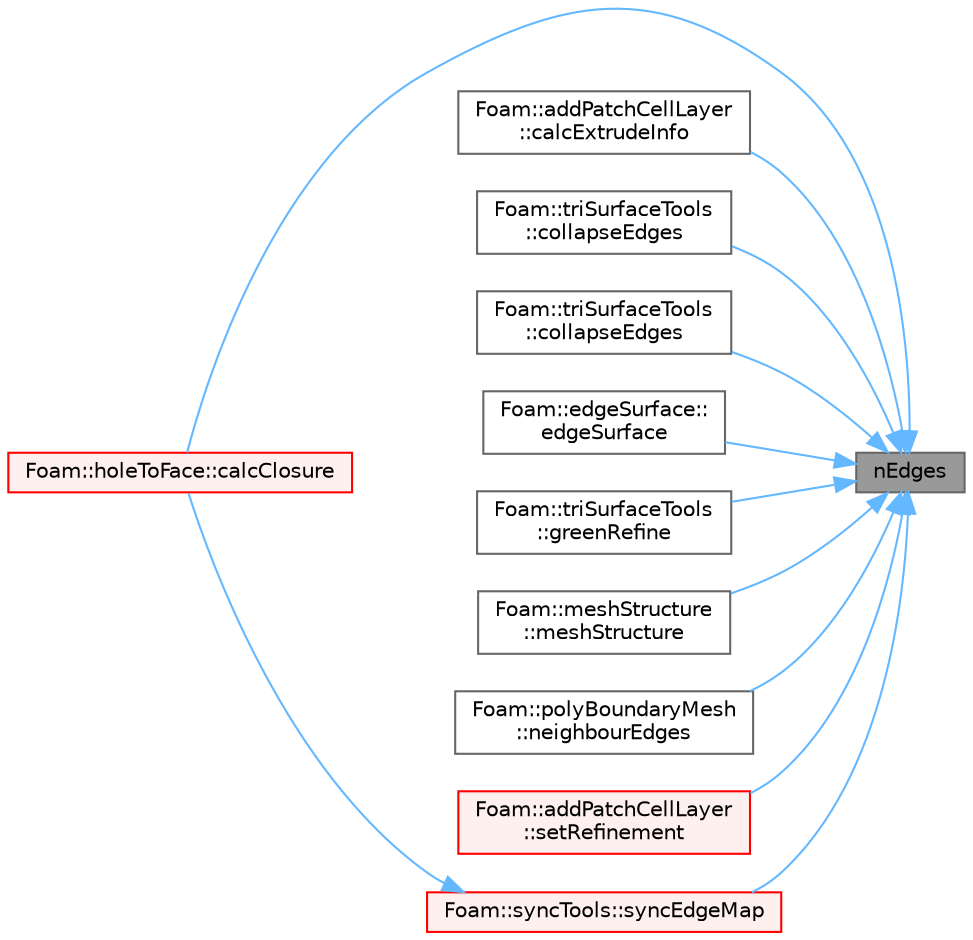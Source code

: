 digraph "nEdges"
{
 // LATEX_PDF_SIZE
  bgcolor="transparent";
  edge [fontname=Helvetica,fontsize=10,labelfontname=Helvetica,labelfontsize=10];
  node [fontname=Helvetica,fontsize=10,shape=box,height=0.2,width=0.4];
  rankdir="RL";
  Node1 [id="Node000001",label="nEdges",height=0.2,width=0.4,color="gray40", fillcolor="grey60", style="filled", fontcolor="black",tooltip=" "];
  Node1 -> Node2 [id="edge1_Node000001_Node000002",dir="back",color="steelblue1",style="solid",tooltip=" "];
  Node2 [id="Node000002",label="Foam::holeToFace::calcClosure",height=0.2,width=0.4,color="red", fillcolor="#FFF0F0", style="filled",URL="$classFoam_1_1holeToFace.html#aab70a19ba8bba575b5dc5d54327b3183",tooltip=" "];
  Node1 -> Node4 [id="edge2_Node000001_Node000004",dir="back",color="steelblue1",style="solid",tooltip=" "];
  Node4 [id="Node000004",label="Foam::addPatchCellLayer\l::calcExtrudeInfo",height=0.2,width=0.4,color="grey40", fillcolor="white", style="filled",URL="$classFoam_1_1addPatchCellLayer.html#a867b4b4d9eeb5d68fab13b864edeb60e",tooltip=" "];
  Node1 -> Node5 [id="edge3_Node000001_Node000005",dir="back",color="steelblue1",style="solid",tooltip=" "];
  Node5 [id="Node000005",label="Foam::triSurfaceTools\l::collapseEdges",height=0.2,width=0.4,color="grey40", fillcolor="white", style="filled",URL="$classFoam_1_1triSurfaceTools.html#a3aee046d49916c8984f42f5710679e3f",tooltip=" "];
  Node1 -> Node6 [id="edge4_Node000001_Node000006",dir="back",color="steelblue1",style="solid",tooltip=" "];
  Node6 [id="Node000006",label="Foam::triSurfaceTools\l::collapseEdges",height=0.2,width=0.4,color="grey40", fillcolor="white", style="filled",URL="$classFoam_1_1triSurfaceTools.html#a5d5f37658655f0d947ff457a0d8f061c",tooltip=" "];
  Node1 -> Node7 [id="edge5_Node000001_Node000007",dir="back",color="steelblue1",style="solid",tooltip=" "];
  Node7 [id="Node000007",label="Foam::edgeSurface::\ledgeSurface",height=0.2,width=0.4,color="grey40", fillcolor="white", style="filled",URL="$classFoam_1_1edgeSurface.html#abe6268d682c2dab294acf2175f47ca38",tooltip=" "];
  Node1 -> Node8 [id="edge6_Node000001_Node000008",dir="back",color="steelblue1",style="solid",tooltip=" "];
  Node8 [id="Node000008",label="Foam::triSurfaceTools\l::greenRefine",height=0.2,width=0.4,color="grey40", fillcolor="white", style="filled",URL="$classFoam_1_1triSurfaceTools.html#abfb8b3103f67e2652cfb672525ec5d43",tooltip=" "];
  Node1 -> Node9 [id="edge7_Node000001_Node000009",dir="back",color="steelblue1",style="solid",tooltip=" "];
  Node9 [id="Node000009",label="Foam::meshStructure\l::meshStructure",height=0.2,width=0.4,color="grey40", fillcolor="white", style="filled",URL="$classFoam_1_1meshStructure.html#a63c2ce0411be100681840be05aa661be",tooltip=" "];
  Node1 -> Node10 [id="edge8_Node000001_Node000010",dir="back",color="steelblue1",style="solid",tooltip=" "];
  Node10 [id="Node000010",label="Foam::polyBoundaryMesh\l::neighbourEdges",height=0.2,width=0.4,color="grey40", fillcolor="white", style="filled",URL="$classFoam_1_1polyBoundaryMesh.html#a430d61af7deb5b3579553b92d7a3034c",tooltip=" "];
  Node1 -> Node11 [id="edge9_Node000001_Node000011",dir="back",color="steelblue1",style="solid",tooltip=" "];
  Node11 [id="Node000011",label="Foam::addPatchCellLayer\l::setRefinement",height=0.2,width=0.4,color="red", fillcolor="#FFF0F0", style="filled",URL="$classFoam_1_1addPatchCellLayer.html#a2c19ac1e0552b46875bfff3c02bfd222",tooltip=" "];
  Node1 -> Node13 [id="edge10_Node000001_Node000013",dir="back",color="steelblue1",style="solid",tooltip=" "];
  Node13 [id="Node000013",label="Foam::syncTools::syncEdgeMap",height=0.2,width=0.4,color="red", fillcolor="#FFF0F0", style="filled",URL="$classFoam_1_1syncTools.html#a5c5dd76322df0250f2115493261800ce",tooltip=" "];
  Node13 -> Node2 [id="edge11_Node000013_Node000002",dir="back",color="steelblue1",style="solid",tooltip=" "];
}
